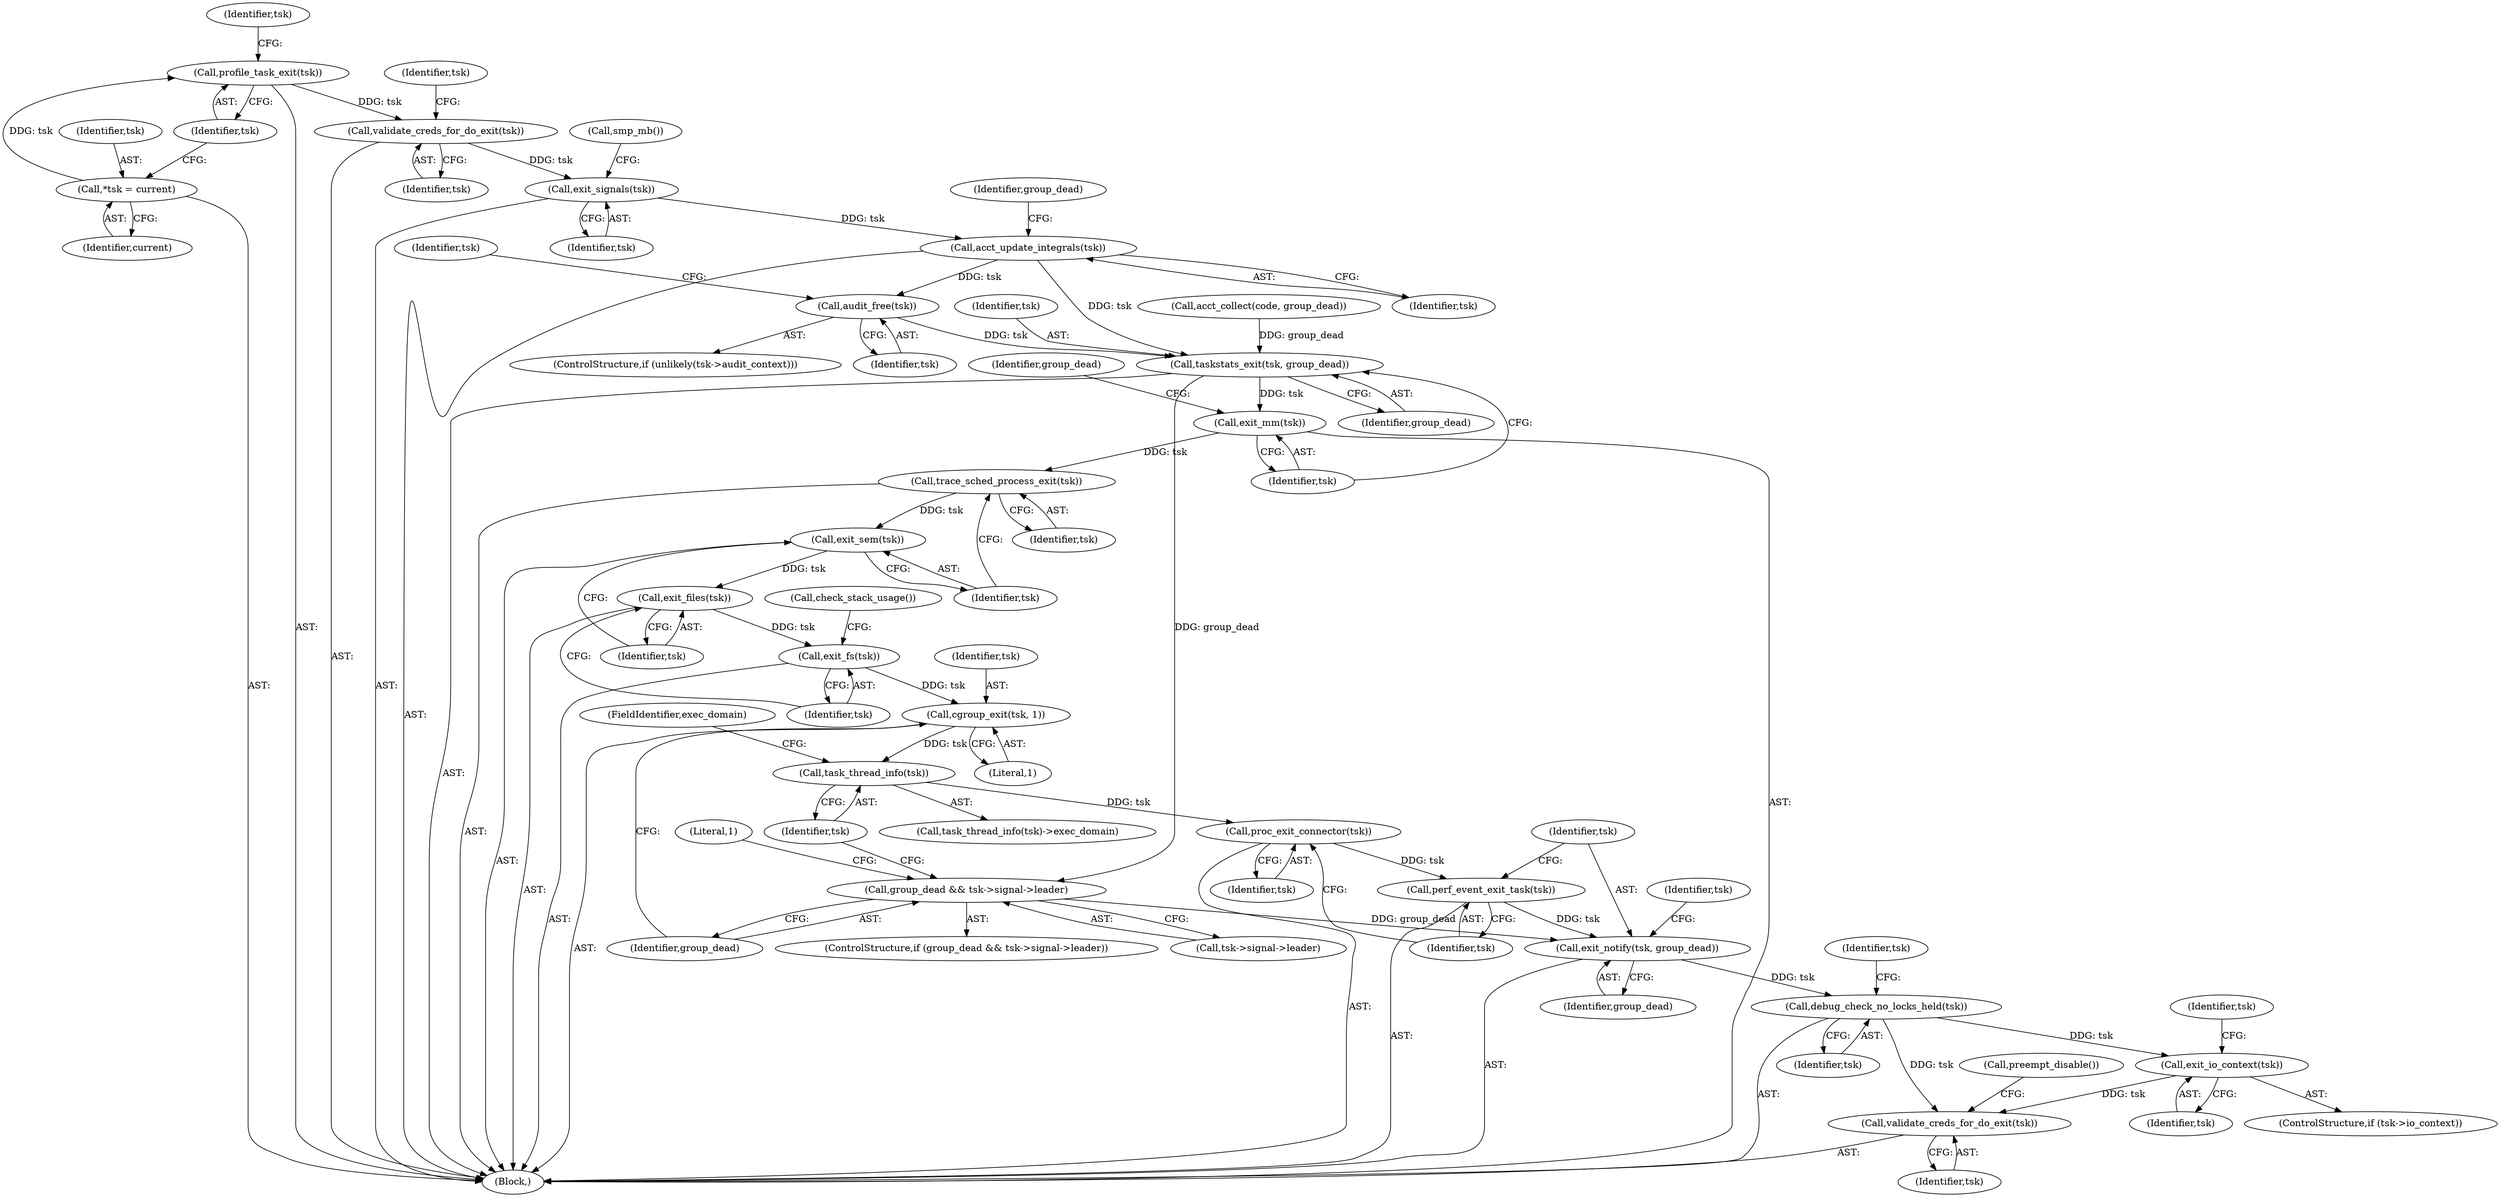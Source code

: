 digraph "0_linux_b69f2292063d2caf37ca9aec7d63ded203701bf3_0@API" {
"1000172" [label="(Call,acct_update_integrals(tsk))"];
"1000161" [label="(Call,exit_signals(tsk))"];
"1000142" [label="(Call,validate_creds_for_do_exit(tsk))"];
"1000118" [label="(Call,profile_task_exit(tsk))"];
"1000114" [label="(Call,*tsk = current)"];
"1000222" [label="(Call,audit_free(tsk))"];
"1000229" [label="(Call,taskstats_exit(tsk, group_dead))"];
"1000232" [label="(Call,exit_mm(tsk))"];
"1000237" [label="(Call,trace_sched_process_exit(tsk))"];
"1000239" [label="(Call,exit_sem(tsk))"];
"1000241" [label="(Call,exit_files(tsk))"];
"1000243" [label="(Call,exit_fs(tsk))"];
"1000247" [label="(Call,cgroup_exit(tsk, 1))"];
"1000263" [label="(Call,task_thread_info(tsk))"];
"1000267" [label="(Call,proc_exit_connector(tsk))"];
"1000269" [label="(Call,perf_event_exit_task(tsk))"];
"1000271" [label="(Call,exit_notify(tsk, group_dead))"];
"1000292" [label="(Call,debug_check_no_locks_held(tsk))"];
"1000303" [label="(Call,exit_io_context(tsk))"];
"1000313" [label="(Call,validate_creds_for_do_exit(tsk))"];
"1000251" [label="(Call,group_dead && tsk->signal->leader)"];
"1000315" [label="(Call,preempt_disable())"];
"1000222" [label="(Call,audit_free(tsk))"];
"1000293" [label="(Identifier,tsk)"];
"1000239" [label="(Call,exit_sem(tsk))"];
"1000272" [label="(Identifier,tsk)"];
"1000142" [label="(Call,validate_creds_for_do_exit(tsk))"];
"1000235" [label="(Identifier,group_dead)"];
"1000299" [label="(ControlStructure,if (tsk->io_context))"];
"1000248" [label="(Identifier,tsk)"];
"1000162" [label="(Identifier,tsk)"];
"1000161" [label="(Call,exit_signals(tsk))"];
"1000175" [label="(Identifier,group_dead)"];
"1000124" [label="(Identifier,tsk)"];
"1000211" [label="(Call,acct_collect(code, group_dead))"];
"1000251" [label="(Call,group_dead && tsk->signal->leader)"];
"1000242" [label="(Identifier,tsk)"];
"1000244" [label="(Identifier,tsk)"];
"1000249" [label="(Literal,1)"];
"1000259" [label="(Literal,1)"];
"1000148" [label="(Identifier,tsk)"];
"1000237" [label="(Call,trace_sched_process_exit(tsk))"];
"1000112" [label="(Block,)"];
"1000233" [label="(Identifier,tsk)"];
"1000263" [label="(Call,task_thread_info(tsk))"];
"1000163" [label="(Call,smp_mb())"];
"1000240" [label="(Identifier,tsk)"];
"1000173" [label="(Identifier,tsk)"];
"1000304" [label="(Identifier,tsk)"];
"1000262" [label="(Call,task_thread_info(tsk)->exec_domain)"];
"1000276" [label="(Identifier,tsk)"];
"1000217" [label="(ControlStructure,if (unlikely(tsk->audit_context)))"];
"1000230" [label="(Identifier,tsk)"];
"1000172" [label="(Call,acct_update_integrals(tsk))"];
"1000229" [label="(Call,taskstats_exit(tsk, group_dead))"];
"1000270" [label="(Identifier,tsk)"];
"1000241" [label="(Call,exit_files(tsk))"];
"1000271" [label="(Call,exit_notify(tsk, group_dead))"];
"1000232" [label="(Call,exit_mm(tsk))"];
"1000267" [label="(Call,proc_exit_connector(tsk))"];
"1000115" [label="(Identifier,tsk)"];
"1000243" [label="(Call,exit_fs(tsk))"];
"1000253" [label="(Call,tsk->signal->leader)"];
"1000264" [label="(Identifier,tsk)"];
"1000114" [label="(Call,*tsk = current)"];
"1000303" [label="(Call,exit_io_context(tsk))"];
"1000313" [label="(Call,validate_creds_for_do_exit(tsk))"];
"1000118" [label="(Call,profile_task_exit(tsk))"];
"1000238" [label="(Identifier,tsk)"];
"1000119" [label="(Identifier,tsk)"];
"1000273" [label="(Identifier,group_dead)"];
"1000245" [label="(Call,check_stack_usage())"];
"1000143" [label="(Identifier,tsk)"];
"1000231" [label="(Identifier,group_dead)"];
"1000314" [label="(Identifier,tsk)"];
"1000269" [label="(Call,perf_event_exit_task(tsk))"];
"1000296" [label="(Identifier,tsk)"];
"1000292" [label="(Call,debug_check_no_locks_held(tsk))"];
"1000223" [label="(Identifier,tsk)"];
"1000116" [label="(Identifier,current)"];
"1000252" [label="(Identifier,group_dead)"];
"1000250" [label="(ControlStructure,if (group_dead && tsk->signal->leader))"];
"1000247" [label="(Call,cgroup_exit(tsk, 1))"];
"1000307" [label="(Identifier,tsk)"];
"1000265" [label="(FieldIdentifier,exec_domain)"];
"1000226" [label="(Identifier,tsk)"];
"1000268" [label="(Identifier,tsk)"];
"1000172" -> "1000112"  [label="AST: "];
"1000172" -> "1000173"  [label="CFG: "];
"1000173" -> "1000172"  [label="AST: "];
"1000175" -> "1000172"  [label="CFG: "];
"1000161" -> "1000172"  [label="DDG: tsk"];
"1000172" -> "1000222"  [label="DDG: tsk"];
"1000172" -> "1000229"  [label="DDG: tsk"];
"1000161" -> "1000112"  [label="AST: "];
"1000161" -> "1000162"  [label="CFG: "];
"1000162" -> "1000161"  [label="AST: "];
"1000163" -> "1000161"  [label="CFG: "];
"1000142" -> "1000161"  [label="DDG: tsk"];
"1000142" -> "1000112"  [label="AST: "];
"1000142" -> "1000143"  [label="CFG: "];
"1000143" -> "1000142"  [label="AST: "];
"1000148" -> "1000142"  [label="CFG: "];
"1000118" -> "1000142"  [label="DDG: tsk"];
"1000118" -> "1000112"  [label="AST: "];
"1000118" -> "1000119"  [label="CFG: "];
"1000119" -> "1000118"  [label="AST: "];
"1000124" -> "1000118"  [label="CFG: "];
"1000114" -> "1000118"  [label="DDG: tsk"];
"1000114" -> "1000112"  [label="AST: "];
"1000114" -> "1000116"  [label="CFG: "];
"1000115" -> "1000114"  [label="AST: "];
"1000116" -> "1000114"  [label="AST: "];
"1000119" -> "1000114"  [label="CFG: "];
"1000222" -> "1000217"  [label="AST: "];
"1000222" -> "1000223"  [label="CFG: "];
"1000223" -> "1000222"  [label="AST: "];
"1000226" -> "1000222"  [label="CFG: "];
"1000222" -> "1000229"  [label="DDG: tsk"];
"1000229" -> "1000112"  [label="AST: "];
"1000229" -> "1000231"  [label="CFG: "];
"1000230" -> "1000229"  [label="AST: "];
"1000231" -> "1000229"  [label="AST: "];
"1000233" -> "1000229"  [label="CFG: "];
"1000211" -> "1000229"  [label="DDG: group_dead"];
"1000229" -> "1000232"  [label="DDG: tsk"];
"1000229" -> "1000251"  [label="DDG: group_dead"];
"1000232" -> "1000112"  [label="AST: "];
"1000232" -> "1000233"  [label="CFG: "];
"1000233" -> "1000232"  [label="AST: "];
"1000235" -> "1000232"  [label="CFG: "];
"1000232" -> "1000237"  [label="DDG: tsk"];
"1000237" -> "1000112"  [label="AST: "];
"1000237" -> "1000238"  [label="CFG: "];
"1000238" -> "1000237"  [label="AST: "];
"1000240" -> "1000237"  [label="CFG: "];
"1000237" -> "1000239"  [label="DDG: tsk"];
"1000239" -> "1000112"  [label="AST: "];
"1000239" -> "1000240"  [label="CFG: "];
"1000240" -> "1000239"  [label="AST: "];
"1000242" -> "1000239"  [label="CFG: "];
"1000239" -> "1000241"  [label="DDG: tsk"];
"1000241" -> "1000112"  [label="AST: "];
"1000241" -> "1000242"  [label="CFG: "];
"1000242" -> "1000241"  [label="AST: "];
"1000244" -> "1000241"  [label="CFG: "];
"1000241" -> "1000243"  [label="DDG: tsk"];
"1000243" -> "1000112"  [label="AST: "];
"1000243" -> "1000244"  [label="CFG: "];
"1000244" -> "1000243"  [label="AST: "];
"1000245" -> "1000243"  [label="CFG: "];
"1000243" -> "1000247"  [label="DDG: tsk"];
"1000247" -> "1000112"  [label="AST: "];
"1000247" -> "1000249"  [label="CFG: "];
"1000248" -> "1000247"  [label="AST: "];
"1000249" -> "1000247"  [label="AST: "];
"1000252" -> "1000247"  [label="CFG: "];
"1000247" -> "1000263"  [label="DDG: tsk"];
"1000263" -> "1000262"  [label="AST: "];
"1000263" -> "1000264"  [label="CFG: "];
"1000264" -> "1000263"  [label="AST: "];
"1000265" -> "1000263"  [label="CFG: "];
"1000263" -> "1000267"  [label="DDG: tsk"];
"1000267" -> "1000112"  [label="AST: "];
"1000267" -> "1000268"  [label="CFG: "];
"1000268" -> "1000267"  [label="AST: "];
"1000270" -> "1000267"  [label="CFG: "];
"1000267" -> "1000269"  [label="DDG: tsk"];
"1000269" -> "1000112"  [label="AST: "];
"1000269" -> "1000270"  [label="CFG: "];
"1000270" -> "1000269"  [label="AST: "];
"1000272" -> "1000269"  [label="CFG: "];
"1000269" -> "1000271"  [label="DDG: tsk"];
"1000271" -> "1000112"  [label="AST: "];
"1000271" -> "1000273"  [label="CFG: "];
"1000272" -> "1000271"  [label="AST: "];
"1000273" -> "1000271"  [label="AST: "];
"1000276" -> "1000271"  [label="CFG: "];
"1000251" -> "1000271"  [label="DDG: group_dead"];
"1000271" -> "1000292"  [label="DDG: tsk"];
"1000292" -> "1000112"  [label="AST: "];
"1000292" -> "1000293"  [label="CFG: "];
"1000293" -> "1000292"  [label="AST: "];
"1000296" -> "1000292"  [label="CFG: "];
"1000292" -> "1000303"  [label="DDG: tsk"];
"1000292" -> "1000313"  [label="DDG: tsk"];
"1000303" -> "1000299"  [label="AST: "];
"1000303" -> "1000304"  [label="CFG: "];
"1000304" -> "1000303"  [label="AST: "];
"1000307" -> "1000303"  [label="CFG: "];
"1000303" -> "1000313"  [label="DDG: tsk"];
"1000313" -> "1000112"  [label="AST: "];
"1000313" -> "1000314"  [label="CFG: "];
"1000314" -> "1000313"  [label="AST: "];
"1000315" -> "1000313"  [label="CFG: "];
"1000251" -> "1000250"  [label="AST: "];
"1000251" -> "1000252"  [label="CFG: "];
"1000251" -> "1000253"  [label="CFG: "];
"1000252" -> "1000251"  [label="AST: "];
"1000253" -> "1000251"  [label="AST: "];
"1000259" -> "1000251"  [label="CFG: "];
"1000264" -> "1000251"  [label="CFG: "];
}
